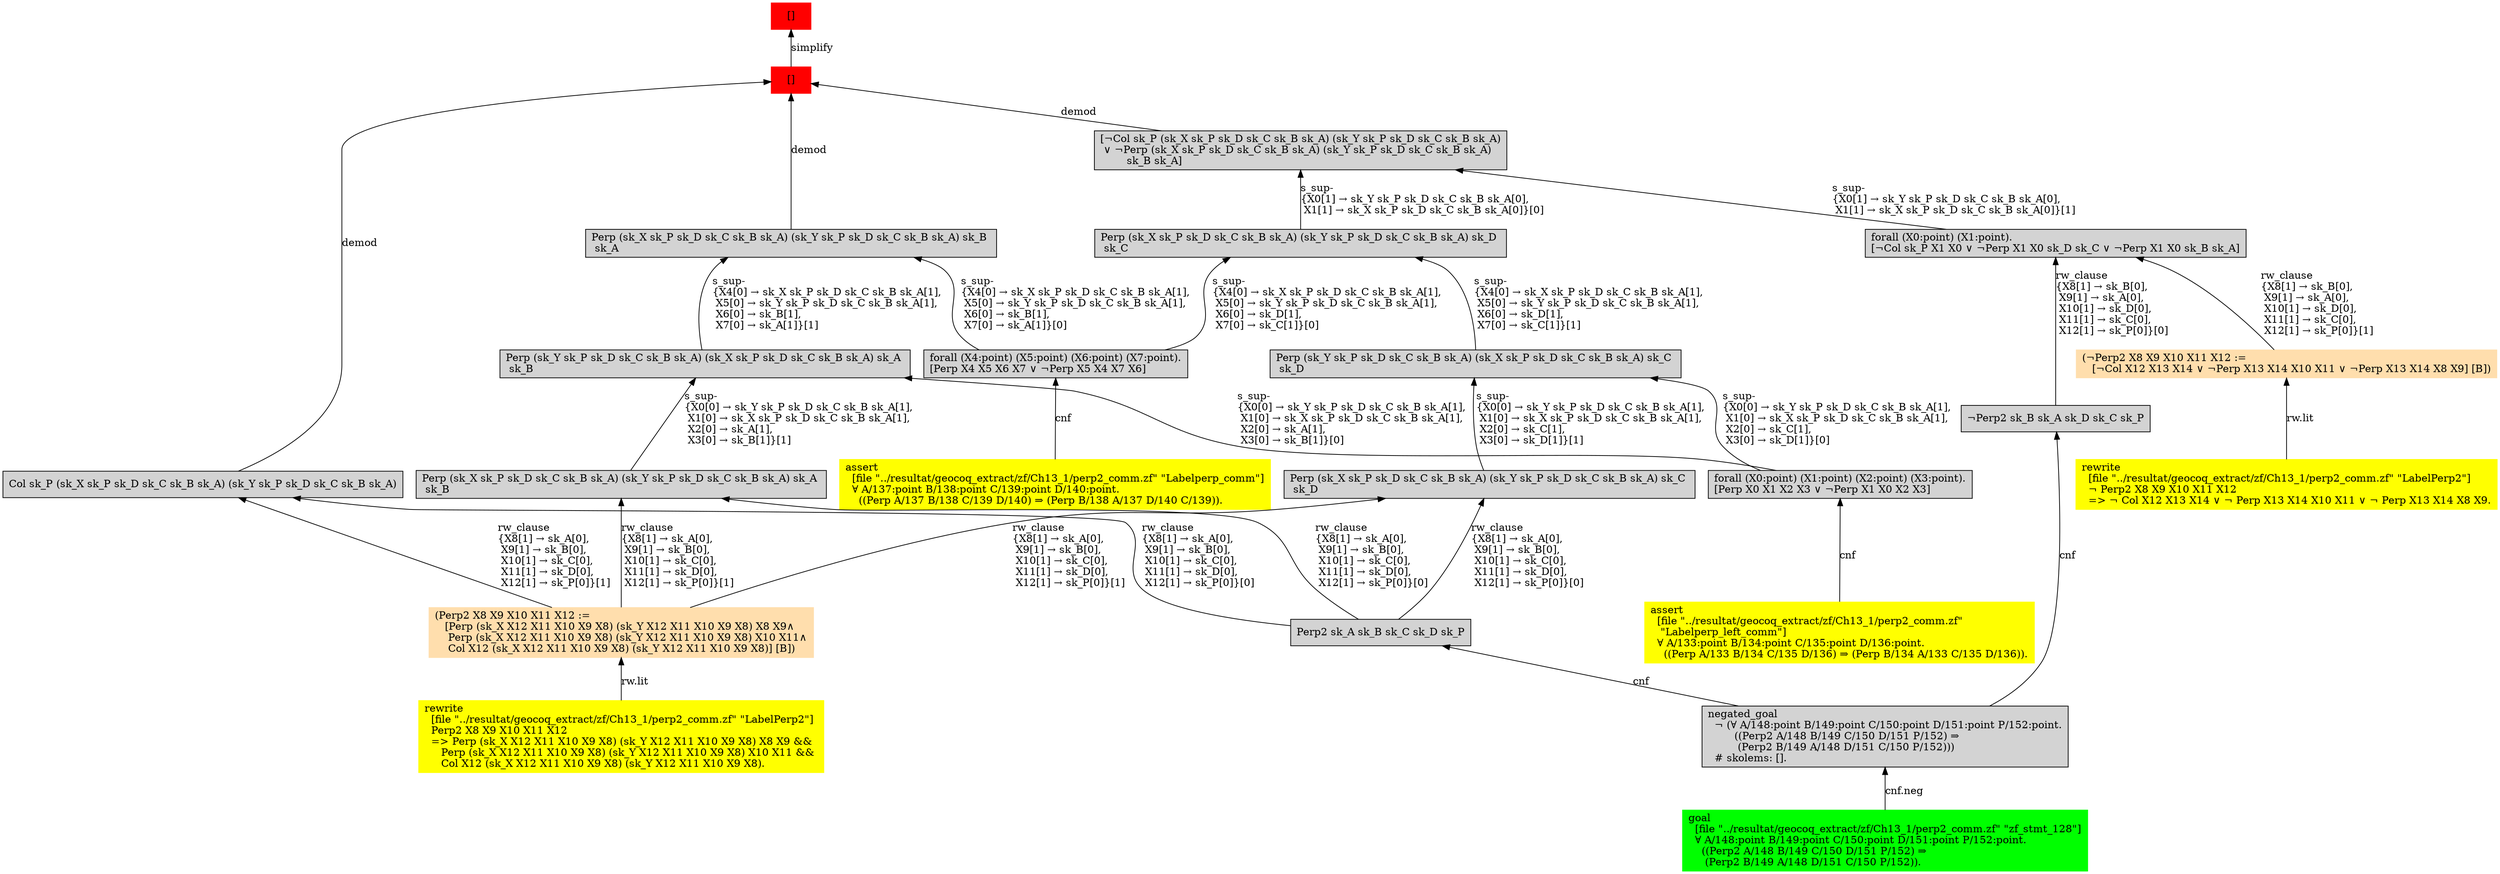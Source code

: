 digraph "unsat_graph" {
  vertex_0 [color=red, label="[]", shape=box, style=filled];
  vertex_0 -> vertex_1 [label="simplify", dir="back"];
  vertex_1 [color=red, label="[]", shape=box, style=filled];
  vertex_1 -> vertex_2 [label="demod", dir="back"];
  vertex_2 [shape=box, label="Perp (sk_X sk_P sk_D sk_C sk_B sk_A) (sk_Y sk_P sk_D sk_C sk_B sk_A) sk_B \l sk_A\l", style=filled];
  vertex_2 -> vertex_3 [label="s_sup-\l\{X4[0] → sk_X sk_P sk_D sk_C sk_B sk_A[1], \l X5[0] → sk_Y sk_P sk_D sk_C sk_B sk_A[1], \l X6[0] → sk_B[1], \l X7[0] → sk_A[1]\}[0]\l", dir="back"];
  vertex_3 [shape=box, label="forall (X4:point) (X5:point) (X6:point) (X7:point).\l[Perp X4 X5 X6 X7 ∨ ¬Perp X5 X4 X7 X6]\l", style=filled];
  vertex_3 -> vertex_4 [label="cnf", dir="back"];
  vertex_4 [color=yellow, shape=box, label="assert\l  [file \"../resultat/geocoq_extract/zf/Ch13_1/perp2_comm.zf\" \"Labelperp_comm\"]\l  ∀ A/137:point B/138:point C/139:point D/140:point.\l    ((Perp A/137 B/138 C/139 D/140) ⇒ (Perp B/138 A/137 D/140 C/139)).\l", style=filled];
  vertex_2 -> vertex_5 [label="s_sup-\l\{X4[0] → sk_X sk_P sk_D sk_C sk_B sk_A[1], \l X5[0] → sk_Y sk_P sk_D sk_C sk_B sk_A[1], \l X6[0] → sk_B[1], \l X7[0] → sk_A[1]\}[1]\l", dir="back"];
  vertex_5 [shape=box, label="Perp (sk_Y sk_P sk_D sk_C sk_B sk_A) (sk_X sk_P sk_D sk_C sk_B sk_A) sk_A \l sk_B\l", style=filled];
  vertex_5 -> vertex_6 [label="s_sup-\l\{X0[0] → sk_Y sk_P sk_D sk_C sk_B sk_A[1], \l X1[0] → sk_X sk_P sk_D sk_C sk_B sk_A[1], \l X2[0] → sk_A[1], \l X3[0] → sk_B[1]\}[0]\l", dir="back"];
  vertex_6 [shape=box, label="forall (X0:point) (X1:point) (X2:point) (X3:point).\l[Perp X0 X1 X2 X3 ∨ ¬Perp X1 X0 X2 X3]\l", style=filled];
  vertex_6 -> vertex_7 [label="cnf", dir="back"];
  vertex_7 [color=yellow, shape=box, label="assert\l  [file \"../resultat/geocoq_extract/zf/Ch13_1/perp2_comm.zf\" \l   \"Labelperp_left_comm\"]\l  ∀ A/133:point B/134:point C/135:point D/136:point.\l    ((Perp A/133 B/134 C/135 D/136) ⇒ (Perp B/134 A/133 C/135 D/136)).\l", style=filled];
  vertex_5 -> vertex_8 [label="s_sup-\l\{X0[0] → sk_Y sk_P sk_D sk_C sk_B sk_A[1], \l X1[0] → sk_X sk_P sk_D sk_C sk_B sk_A[1], \l X2[0] → sk_A[1], \l X3[0] → sk_B[1]\}[1]\l", dir="back"];
  vertex_8 [shape=box, label="Perp (sk_X sk_P sk_D sk_C sk_B sk_A) (sk_Y sk_P sk_D sk_C sk_B sk_A) sk_A \l sk_B\l", style=filled];
  vertex_8 -> vertex_9 [label="rw_clause\l\{X8[1] → sk_A[0], \l X9[1] → sk_B[0], \l X10[1] → sk_C[0], \l X11[1] → sk_D[0], \l X12[1] → sk_P[0]\}[1]\l", dir="back"];
  vertex_9 [color=navajowhite, shape=box, label="(Perp2 X8 X9 X10 X11 X12 :=\l   [Perp (sk_X X12 X11 X10 X9 X8) (sk_Y X12 X11 X10 X9 X8) X8 X9∧\l    Perp (sk_X X12 X11 X10 X9 X8) (sk_Y X12 X11 X10 X9 X8) X10 X11∧\l    Col X12 (sk_X X12 X11 X10 X9 X8) (sk_Y X12 X11 X10 X9 X8)] [B])\l", style=filled];
  vertex_9 -> vertex_10 [label="rw.lit", dir="back"];
  vertex_10 [color=yellow, shape=box, label="rewrite\l  [file \"../resultat/geocoq_extract/zf/Ch13_1/perp2_comm.zf\" \"LabelPerp2\"]\l  Perp2 X8 X9 X10 X11 X12\l  =\> Perp (sk_X X12 X11 X10 X9 X8) (sk_Y X12 X11 X10 X9 X8) X8 X9 && \l     Perp (sk_X X12 X11 X10 X9 X8) (sk_Y X12 X11 X10 X9 X8) X10 X11 && \l     Col X12 (sk_X X12 X11 X10 X9 X8) (sk_Y X12 X11 X10 X9 X8).\l", style=filled];
  vertex_8 -> vertex_11 [label="rw_clause\l\{X8[1] → sk_A[0], \l X9[1] → sk_B[0], \l X10[1] → sk_C[0], \l X11[1] → sk_D[0], \l X12[1] → sk_P[0]\}[0]\l", dir="back"];
  vertex_11 [shape=box, label="Perp2 sk_A sk_B sk_C sk_D sk_P\l", style=filled];
  vertex_11 -> vertex_12 [label="cnf", dir="back"];
  vertex_12 [shape=box, label="negated_goal\l  ¬ (∀ A/148:point B/149:point C/150:point D/151:point P/152:point.\l        ((Perp2 A/148 B/149 C/150 D/151 P/152) ⇒\l         (Perp2 B/149 A/148 D/151 C/150 P/152)))\l  # skolems: [].\l", style=filled];
  vertex_12 -> vertex_13 [label="cnf.neg", dir="back"];
  vertex_13 [color=green, shape=box, label="goal\l  [file \"../resultat/geocoq_extract/zf/Ch13_1/perp2_comm.zf\" \"zf_stmt_128\"]\l  ∀ A/148:point B/149:point C/150:point D/151:point P/152:point.\l    ((Perp2 A/148 B/149 C/150 D/151 P/152) ⇒\l     (Perp2 B/149 A/148 D/151 C/150 P/152)).\l", style=filled];
  vertex_1 -> vertex_14 [label="demod", dir="back"];
  vertex_14 [shape=box, label="Col sk_P (sk_X sk_P sk_D sk_C sk_B sk_A) (sk_Y sk_P sk_D sk_C sk_B sk_A)\l", style=filled];
  vertex_14 -> vertex_9 [label="rw_clause\l\{X8[1] → sk_A[0], \l X9[1] → sk_B[0], \l X10[1] → sk_C[0], \l X11[1] → sk_D[0], \l X12[1] → sk_P[0]\}[1]\l", dir="back"];
  vertex_14 -> vertex_11 [label="rw_clause\l\{X8[1] → sk_A[0], \l X9[1] → sk_B[0], \l X10[1] → sk_C[0], \l X11[1] → sk_D[0], \l X12[1] → sk_P[0]\}[0]\l", dir="back"];
  vertex_1 -> vertex_15 [label="demod", dir="back"];
  vertex_15 [shape=box, label="[¬Col sk_P (sk_X sk_P sk_D sk_C sk_B sk_A) (sk_Y sk_P sk_D sk_C sk_B sk_A)\l ∨ ¬Perp (sk_X sk_P sk_D sk_C sk_B sk_A) (sk_Y sk_P sk_D sk_C sk_B sk_A) \l        sk_B sk_A]\l", style=filled];
  vertex_15 -> vertex_16 [label="s_sup-\l\{X0[1] → sk_Y sk_P sk_D sk_C sk_B sk_A[0], \l X1[1] → sk_X sk_P sk_D sk_C sk_B sk_A[0]\}[1]\l", dir="back"];
  vertex_16 [shape=box, label="forall (X0:point) (X1:point).\l[¬Col sk_P X1 X0 ∨ ¬Perp X1 X0 sk_D sk_C ∨ ¬Perp X1 X0 sk_B sk_A]\l", style=filled];
  vertex_16 -> vertex_17 [label="rw_clause\l\{X8[1] → sk_B[0], \l X9[1] → sk_A[0], \l X10[1] → sk_D[0], \l X11[1] → sk_C[0], \l X12[1] → sk_P[0]\}[1]\l", dir="back"];
  vertex_17 [color=navajowhite, shape=box, label="(¬Perp2 X8 X9 X10 X11 X12 :=\l   [¬Col X12 X13 X14 ∨ ¬Perp X13 X14 X10 X11 ∨ ¬Perp X13 X14 X8 X9] [B])\l", style=filled];
  vertex_17 -> vertex_18 [label="rw.lit", dir="back"];
  vertex_18 [color=yellow, shape=box, label="rewrite\l  [file \"../resultat/geocoq_extract/zf/Ch13_1/perp2_comm.zf\" \"LabelPerp2\"]\l  ¬ Perp2 X8 X9 X10 X11 X12\l  =\> ¬ Col X12 X13 X14 ∨ ¬ Perp X13 X14 X10 X11 ∨ ¬ Perp X13 X14 X8 X9.\l", style=filled];
  vertex_16 -> vertex_19 [label="rw_clause\l\{X8[1] → sk_B[0], \l X9[1] → sk_A[0], \l X10[1] → sk_D[0], \l X11[1] → sk_C[0], \l X12[1] → sk_P[0]\}[0]\l", dir="back"];
  vertex_19 [shape=box, label="¬Perp2 sk_B sk_A sk_D sk_C sk_P\l", style=filled];
  vertex_19 -> vertex_12 [label="cnf", dir="back"];
  vertex_15 -> vertex_20 [label="s_sup-\l\{X0[1] → sk_Y sk_P sk_D sk_C sk_B sk_A[0], \l X1[1] → sk_X sk_P sk_D sk_C sk_B sk_A[0]\}[0]\l", dir="back"];
  vertex_20 [shape=box, label="Perp (sk_X sk_P sk_D sk_C sk_B sk_A) (sk_Y sk_P sk_D sk_C sk_B sk_A) sk_D \l sk_C\l", style=filled];
  vertex_20 -> vertex_3 [label="s_sup-\l\{X4[0] → sk_X sk_P sk_D sk_C sk_B sk_A[1], \l X5[0] → sk_Y sk_P sk_D sk_C sk_B sk_A[1], \l X6[0] → sk_D[1], \l X7[0] → sk_C[1]\}[0]\l", dir="back"];
  vertex_20 -> vertex_21 [label="s_sup-\l\{X4[0] → sk_X sk_P sk_D sk_C sk_B sk_A[1], \l X5[0] → sk_Y sk_P sk_D sk_C sk_B sk_A[1], \l X6[0] → sk_D[1], \l X7[0] → sk_C[1]\}[1]\l", dir="back"];
  vertex_21 [shape=box, label="Perp (sk_Y sk_P sk_D sk_C sk_B sk_A) (sk_X sk_P sk_D sk_C sk_B sk_A) sk_C \l sk_D\l", style=filled];
  vertex_21 -> vertex_6 [label="s_sup-\l\{X0[0] → sk_Y sk_P sk_D sk_C sk_B sk_A[1], \l X1[0] → sk_X sk_P sk_D sk_C sk_B sk_A[1], \l X2[0] → sk_C[1], \l X3[0] → sk_D[1]\}[0]\l", dir="back"];
  vertex_21 -> vertex_22 [label="s_sup-\l\{X0[0] → sk_Y sk_P sk_D sk_C sk_B sk_A[1], \l X1[0] → sk_X sk_P sk_D sk_C sk_B sk_A[1], \l X2[0] → sk_C[1], \l X3[0] → sk_D[1]\}[1]\l", dir="back"];
  vertex_22 [shape=box, label="Perp (sk_X sk_P sk_D sk_C sk_B sk_A) (sk_Y sk_P sk_D sk_C sk_B sk_A) sk_C \l sk_D\l", style=filled];
  vertex_22 -> vertex_9 [label="rw_clause\l\{X8[1] → sk_A[0], \l X9[1] → sk_B[0], \l X10[1] → sk_C[0], \l X11[1] → sk_D[0], \l X12[1] → sk_P[0]\}[1]\l", dir="back"];
  vertex_22 -> vertex_11 [label="rw_clause\l\{X8[1] → sk_A[0], \l X9[1] → sk_B[0], \l X10[1] → sk_C[0], \l X11[1] → sk_D[0], \l X12[1] → sk_P[0]\}[0]\l", dir="back"];
  }


